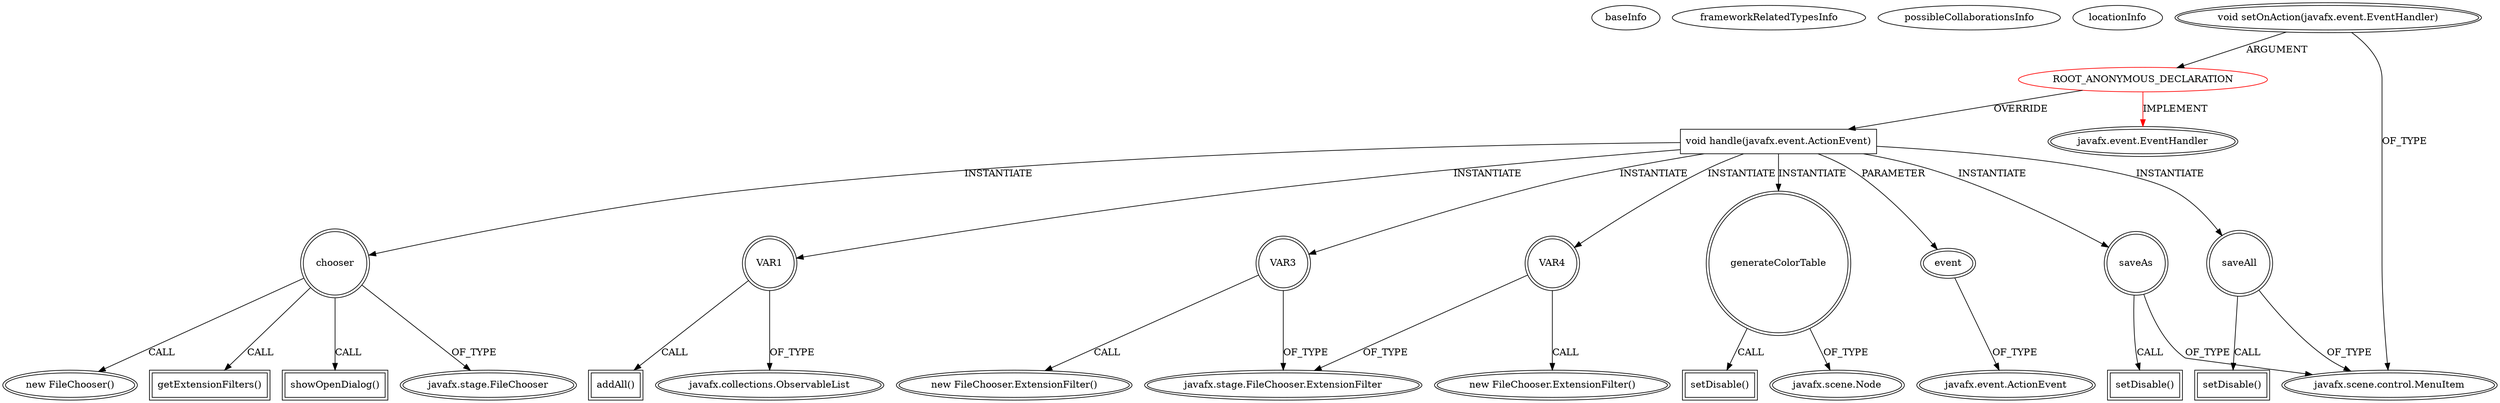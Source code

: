 digraph {
baseInfo[graphId=4937,category="extension_graph",isAnonymous=true,possibleRelation=false]
frameworkRelatedTypesInfo[0="javafx.event.EventHandler"]
possibleCollaborationsInfo[]
locationInfo[projectName="zvakanaka-bitbit",filePath="/zvakanaka-bitbit/bitbit-master/src/bitbit/BitBit.java",contextSignature="void setupFileBoxes(javafx.stage.Stage)",graphId="4937"]
0[label="ROOT_ANONYMOUS_DECLARATION",vertexType="ROOT_ANONYMOUS_DECLARATION",isFrameworkType=false,color=red]
1[label="javafx.event.EventHandler",vertexType="FRAMEWORK_INTERFACE_TYPE",isFrameworkType=true,peripheries=2]
2[label="void setOnAction(javafx.event.EventHandler)",vertexType="OUTSIDE_CALL",isFrameworkType=true,peripheries=2]
3[label="javafx.scene.control.MenuItem",vertexType="FRAMEWORK_CLASS_TYPE",isFrameworkType=true,peripheries=2]
4[label="void handle(javafx.event.ActionEvent)",vertexType="OVERRIDING_METHOD_DECLARATION",isFrameworkType=false,shape=box]
5[label="event",vertexType="PARAMETER_DECLARATION",isFrameworkType=true,peripheries=2]
6[label="javafx.event.ActionEvent",vertexType="FRAMEWORK_CLASS_TYPE",isFrameworkType=true,peripheries=2]
8[label="chooser",vertexType="VARIABLE_EXPRESION",isFrameworkType=true,peripheries=2,shape=circle]
9[label="javafx.stage.FileChooser",vertexType="FRAMEWORK_CLASS_TYPE",isFrameworkType=true,peripheries=2]
7[label="new FileChooser()",vertexType="CONSTRUCTOR_CALL",isFrameworkType=true,peripheries=2]
10[label="VAR1",vertexType="VARIABLE_EXPRESION",isFrameworkType=true,peripheries=2,shape=circle]
12[label="javafx.collections.ObservableList",vertexType="FRAMEWORK_INTERFACE_TYPE",isFrameworkType=true,peripheries=2]
11[label="addAll()",vertexType="INSIDE_CALL",isFrameworkType=true,peripheries=2,shape=box]
14[label="getExtensionFilters()",vertexType="INSIDE_CALL",isFrameworkType=true,peripheries=2,shape=box]
16[label="VAR3",vertexType="VARIABLE_EXPRESION",isFrameworkType=true,peripheries=2,shape=circle]
17[label="javafx.stage.FileChooser.ExtensionFilter",vertexType="FRAMEWORK_CLASS_TYPE",isFrameworkType=true,peripheries=2]
15[label="new FileChooser.ExtensionFilter()",vertexType="CONSTRUCTOR_CALL",isFrameworkType=true,peripheries=2]
19[label="VAR4",vertexType="VARIABLE_EXPRESION",isFrameworkType=true,peripheries=2,shape=circle]
18[label="new FileChooser.ExtensionFilter()",vertexType="CONSTRUCTOR_CALL",isFrameworkType=true,peripheries=2]
22[label="showOpenDialog()",vertexType="INSIDE_CALL",isFrameworkType=true,peripheries=2,shape=box]
23[label="generateColorTable",vertexType="VARIABLE_EXPRESION",isFrameworkType=true,peripheries=2,shape=circle]
25[label="javafx.scene.Node",vertexType="FRAMEWORK_CLASS_TYPE",isFrameworkType=true,peripheries=2]
24[label="setDisable()",vertexType="INSIDE_CALL",isFrameworkType=true,peripheries=2,shape=box]
26[label="saveAs",vertexType="VARIABLE_EXPRESION",isFrameworkType=true,peripheries=2,shape=circle]
27[label="setDisable()",vertexType="INSIDE_CALL",isFrameworkType=true,peripheries=2,shape=box]
29[label="saveAll",vertexType="VARIABLE_EXPRESION",isFrameworkType=true,peripheries=2,shape=circle]
30[label="setDisable()",vertexType="INSIDE_CALL",isFrameworkType=true,peripheries=2,shape=box]
0->1[label="IMPLEMENT",color=red]
2->0[label="ARGUMENT"]
2->3[label="OF_TYPE"]
0->4[label="OVERRIDE"]
5->6[label="OF_TYPE"]
4->5[label="PARAMETER"]
4->8[label="INSTANTIATE"]
8->9[label="OF_TYPE"]
8->7[label="CALL"]
4->10[label="INSTANTIATE"]
10->12[label="OF_TYPE"]
10->11[label="CALL"]
8->14[label="CALL"]
4->16[label="INSTANTIATE"]
16->17[label="OF_TYPE"]
16->15[label="CALL"]
4->19[label="INSTANTIATE"]
19->17[label="OF_TYPE"]
19->18[label="CALL"]
8->22[label="CALL"]
4->23[label="INSTANTIATE"]
23->25[label="OF_TYPE"]
23->24[label="CALL"]
4->26[label="INSTANTIATE"]
26->3[label="OF_TYPE"]
26->27[label="CALL"]
4->29[label="INSTANTIATE"]
29->3[label="OF_TYPE"]
29->30[label="CALL"]
}
